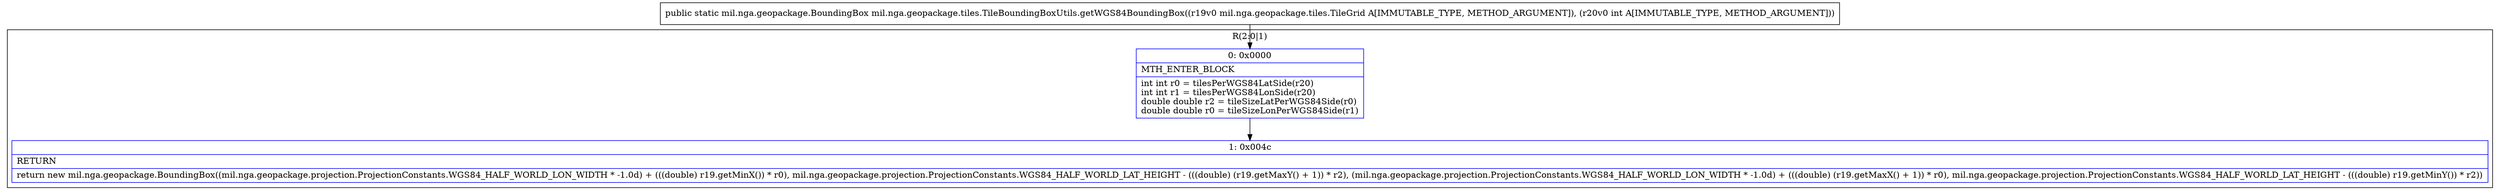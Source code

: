 digraph "CFG formil.nga.geopackage.tiles.TileBoundingBoxUtils.getWGS84BoundingBox(Lmil\/nga\/geopackage\/tiles\/TileGrid;I)Lmil\/nga\/geopackage\/BoundingBox;" {
subgraph cluster_Region_1062368263 {
label = "R(2:0|1)";
node [shape=record,color=blue];
Node_0 [shape=record,label="{0\:\ 0x0000|MTH_ENTER_BLOCK\l|int int r0 = tilesPerWGS84LatSide(r20)\lint int r1 = tilesPerWGS84LonSide(r20)\ldouble double r2 = tileSizeLatPerWGS84Side(r0)\ldouble double r0 = tileSizeLonPerWGS84Side(r1)\l}"];
Node_1 [shape=record,label="{1\:\ 0x004c|RETURN\l|return new mil.nga.geopackage.BoundingBox((mil.nga.geopackage.projection.ProjectionConstants.WGS84_HALF_WORLD_LON_WIDTH * \-1.0d) + (((double) r19.getMinX()) * r0), mil.nga.geopackage.projection.ProjectionConstants.WGS84_HALF_WORLD_LAT_HEIGHT \- (((double) (r19.getMaxY() + 1)) * r2), (mil.nga.geopackage.projection.ProjectionConstants.WGS84_HALF_WORLD_LON_WIDTH * \-1.0d) + (((double) (r19.getMaxX() + 1)) * r0), mil.nga.geopackage.projection.ProjectionConstants.WGS84_HALF_WORLD_LAT_HEIGHT \- (((double) r19.getMinY()) * r2))\l}"];
}
MethodNode[shape=record,label="{public static mil.nga.geopackage.BoundingBox mil.nga.geopackage.tiles.TileBoundingBoxUtils.getWGS84BoundingBox((r19v0 mil.nga.geopackage.tiles.TileGrid A[IMMUTABLE_TYPE, METHOD_ARGUMENT]), (r20v0 int A[IMMUTABLE_TYPE, METHOD_ARGUMENT])) }"];
MethodNode -> Node_0;
Node_0 -> Node_1;
}

